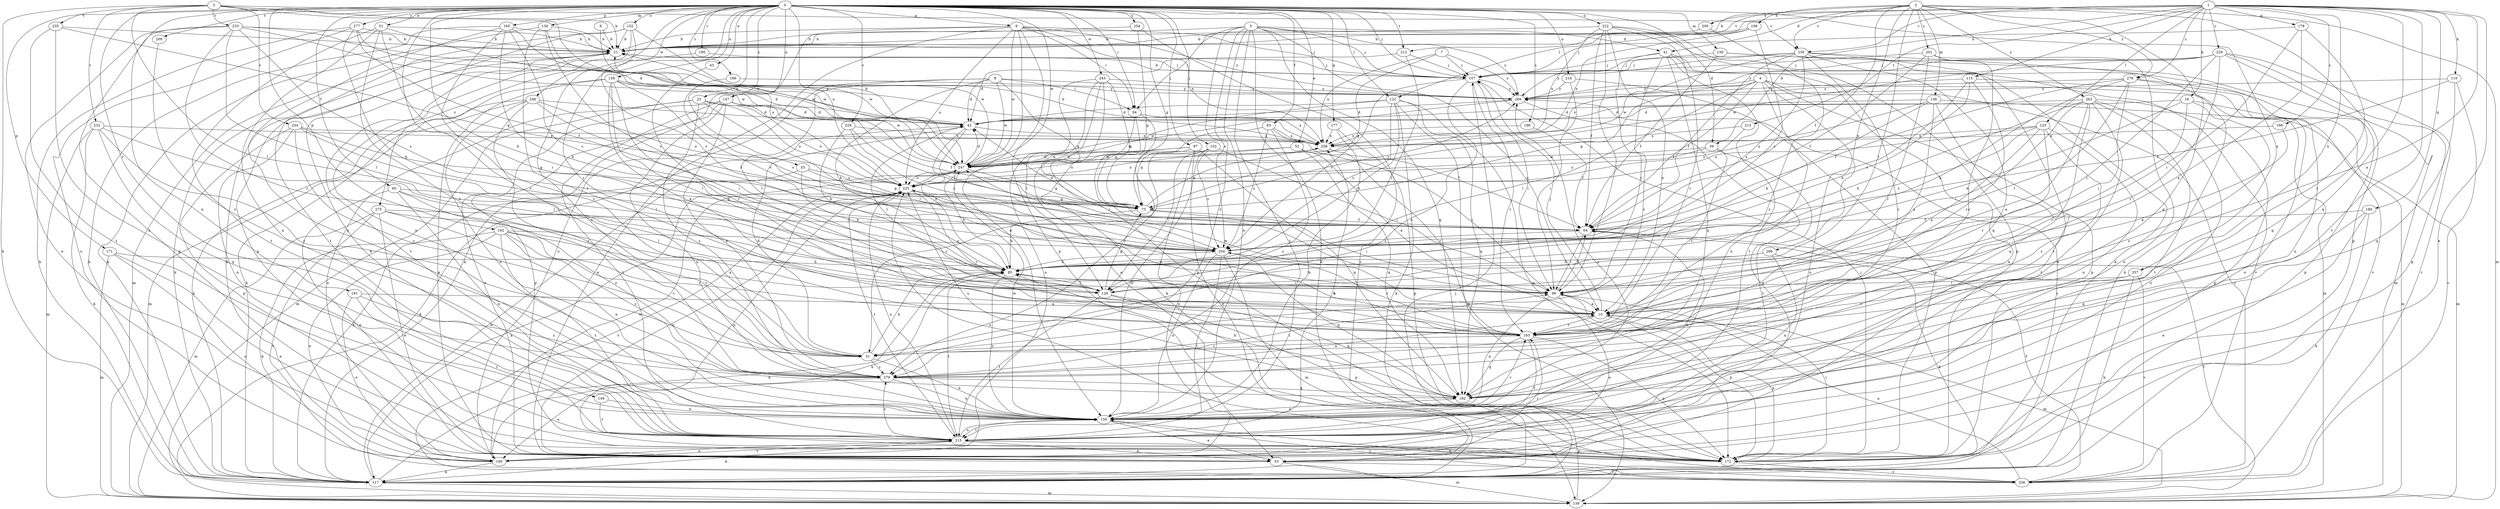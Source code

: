 strict digraph  {
0;
1;
2;
3;
4;
5;
6;
7;
8;
9;
10;
16;
21;
23;
31;
33;
39;
41;
42;
43;
51;
52;
53;
60;
63;
64;
75;
85;
94;
96;
97;
102;
107;
110;
115;
117;
122;
123;
128;
130;
136;
138;
139;
147;
149;
150;
152;
158;
160;
162;
165;
171;
172;
177;
178;
180;
182;
186;
190;
191;
193;
196;
198;
199;
200;
201;
204;
209;
212;
213;
215;
216;
222;
225;
228;
229;
230;
232;
233;
234;
235;
236;
243;
246;
247;
254;
257;
258;
263;
266;
269;
275;
277;
278;
279;
0 -> 9  [label=a];
0 -> 23  [label=c];
0 -> 31  [label=c];
0 -> 33  [label=d];
0 -> 39  [label=d];
0 -> 43  [label=e];
0 -> 51  [label=e];
0 -> 52  [label=e];
0 -> 60  [label=f];
0 -> 63  [label=f];
0 -> 75  [label=g];
0 -> 85  [label=h];
0 -> 94  [label=i];
0 -> 97  [label=j];
0 -> 102  [label=j];
0 -> 107  [label=j];
0 -> 122  [label=l];
0 -> 130  [label=m];
0 -> 136  [label=m];
0 -> 147  [label=n];
0 -> 149  [label=n];
0 -> 152  [label=o];
0 -> 158  [label=o];
0 -> 162  [label=p];
0 -> 165  [label=p];
0 -> 171  [label=p];
0 -> 177  [label=q];
0 -> 186  [label=r];
0 -> 190  [label=r];
0 -> 191  [label=r];
0 -> 193  [label=r];
0 -> 196  [label=s];
0 -> 209  [label=t];
0 -> 212  [label=t];
0 -> 216  [label=u];
0 -> 222  [label=u];
0 -> 225  [label=u];
0 -> 228  [label=v];
0 -> 243  [label=w];
0 -> 246  [label=w];
0 -> 247  [label=w];
0 -> 254  [label=x];
0 -> 257  [label=x];
0 -> 275  [label=z];
0 -> 277  [label=z];
1 -> 10  [label=a];
1 -> 16  [label=b];
1 -> 21  [label=b];
1 -> 39  [label=d];
1 -> 53  [label=e];
1 -> 110  [label=k];
1 -> 115  [label=k];
1 -> 122  [label=l];
1 -> 123  [label=l];
1 -> 178  [label=q];
1 -> 180  [label=q];
1 -> 182  [label=q];
1 -> 198  [label=s];
1 -> 212  [label=t];
1 -> 213  [label=t];
1 -> 215  [label=t];
1 -> 229  [label=v];
1 -> 230  [label=v];
1 -> 257  [label=x];
1 -> 278  [label=z];
2 -> 41  [label=d];
2 -> 64  [label=f];
2 -> 128  [label=l];
2 -> 138  [label=m];
2 -> 139  [label=m];
2 -> 172  [label=p];
2 -> 182  [label=q];
2 -> 199  [label=s];
2 -> 200  [label=s];
2 -> 201  [label=s];
2 -> 230  [label=v];
2 -> 263  [label=y];
2 -> 266  [label=y];
2 -> 278  [label=z];
3 -> 21  [label=b];
3 -> 117  [label=k];
3 -> 128  [label=l];
3 -> 230  [label=v];
3 -> 232  [label=v];
3 -> 233  [label=v];
3 -> 234  [label=v];
3 -> 235  [label=v];
3 -> 247  [label=w];
4 -> 64  [label=f];
4 -> 75  [label=g];
4 -> 128  [label=l];
4 -> 139  [label=m];
4 -> 150  [label=n];
4 -> 160  [label=o];
4 -> 172  [label=p];
4 -> 236  [label=v];
4 -> 258  [label=x];
4 -> 269  [label=y];
5 -> 10  [label=a];
5 -> 21  [label=b];
5 -> 41  [label=d];
5 -> 94  [label=i];
5 -> 107  [label=j];
5 -> 117  [label=k];
5 -> 150  [label=n];
5 -> 182  [label=q];
5 -> 204  [label=s];
5 -> 215  [label=t];
5 -> 269  [label=y];
5 -> 279  [label=z];
6 -> 21  [label=b];
6 -> 247  [label=w];
7 -> 75  [label=g];
7 -> 107  [label=j];
7 -> 258  [label=x];
7 -> 269  [label=y];
8 -> 42  [label=d];
8 -> 53  [label=e];
8 -> 75  [label=g];
8 -> 85  [label=h];
8 -> 94  [label=i];
8 -> 128  [label=l];
8 -> 247  [label=w];
8 -> 269  [label=y];
9 -> 21  [label=b];
9 -> 94  [label=i];
9 -> 107  [label=j];
9 -> 117  [label=k];
9 -> 150  [label=n];
9 -> 160  [label=o];
9 -> 172  [label=p];
9 -> 225  [label=u];
9 -> 247  [label=w];
9 -> 258  [label=x];
9 -> 269  [label=y];
10 -> 85  [label=h];
10 -> 107  [label=j];
10 -> 139  [label=m];
10 -> 172  [label=p];
10 -> 193  [label=r];
10 -> 247  [label=w];
16 -> 42  [label=d];
16 -> 85  [label=h];
16 -> 139  [label=m];
16 -> 193  [label=r];
16 -> 279  [label=z];
21 -> 107  [label=j];
21 -> 117  [label=k];
21 -> 139  [label=m];
21 -> 215  [label=t];
23 -> 42  [label=d];
23 -> 64  [label=f];
23 -> 96  [label=i];
23 -> 139  [label=m];
23 -> 160  [label=o];
23 -> 225  [label=u];
23 -> 279  [label=z];
31 -> 42  [label=d];
31 -> 85  [label=h];
31 -> 150  [label=n];
31 -> 279  [label=z];
33 -> 75  [label=g];
33 -> 85  [label=h];
33 -> 117  [label=k];
33 -> 225  [label=u];
39 -> 193  [label=r];
39 -> 215  [label=t];
39 -> 225  [label=u];
39 -> 247  [label=w];
41 -> 31  [label=c];
41 -> 53  [label=e];
41 -> 96  [label=i];
41 -> 107  [label=j];
41 -> 182  [label=q];
41 -> 215  [label=t];
41 -> 236  [label=v];
42 -> 21  [label=b];
42 -> 85  [label=h];
42 -> 96  [label=i];
42 -> 128  [label=l];
42 -> 258  [label=x];
43 -> 193  [label=r];
51 -> 21  [label=b];
51 -> 31  [label=c];
51 -> 96  [label=i];
51 -> 150  [label=n];
51 -> 215  [label=t];
51 -> 247  [label=w];
52 -> 10  [label=a];
52 -> 96  [label=i];
52 -> 182  [label=q];
52 -> 225  [label=u];
52 -> 247  [label=w];
53 -> 139  [label=m];
53 -> 225  [label=u];
53 -> 236  [label=v];
60 -> 53  [label=e];
60 -> 75  [label=g];
60 -> 128  [label=l];
60 -> 150  [label=n];
60 -> 279  [label=z];
63 -> 64  [label=f];
63 -> 75  [label=g];
63 -> 204  [label=s];
63 -> 258  [label=x];
63 -> 279  [label=z];
64 -> 42  [label=d];
64 -> 96  [label=i];
64 -> 150  [label=n];
64 -> 204  [label=s];
75 -> 64  [label=f];
75 -> 85  [label=h];
75 -> 96  [label=i];
75 -> 258  [label=x];
75 -> 269  [label=y];
85 -> 96  [label=i];
85 -> 128  [label=l];
85 -> 150  [label=n];
85 -> 215  [label=t];
94 -> 75  [label=g];
94 -> 117  [label=k];
94 -> 258  [label=x];
94 -> 279  [label=z];
96 -> 10  [label=a];
96 -> 53  [label=e];
96 -> 64  [label=f];
96 -> 150  [label=n];
96 -> 172  [label=p];
97 -> 31  [label=c];
97 -> 53  [label=e];
97 -> 160  [label=o];
97 -> 182  [label=q];
97 -> 225  [label=u];
97 -> 247  [label=w];
102 -> 96  [label=i];
102 -> 128  [label=l];
102 -> 150  [label=n];
102 -> 204  [label=s];
102 -> 247  [label=w];
107 -> 21  [label=b];
107 -> 31  [label=c];
107 -> 96  [label=i];
107 -> 193  [label=r];
107 -> 204  [label=s];
107 -> 269  [label=y];
110 -> 64  [label=f];
110 -> 182  [label=q];
110 -> 236  [label=v];
110 -> 269  [label=y];
115 -> 85  [label=h];
115 -> 160  [label=o];
115 -> 193  [label=r];
115 -> 204  [label=s];
115 -> 269  [label=y];
117 -> 85  [label=h];
117 -> 139  [label=m];
117 -> 247  [label=w];
117 -> 269  [label=y];
122 -> 42  [label=d];
122 -> 85  [label=h];
122 -> 117  [label=k];
122 -> 139  [label=m];
122 -> 172  [label=p];
122 -> 182  [label=q];
122 -> 204  [label=s];
122 -> 247  [label=w];
123 -> 10  [label=a];
123 -> 150  [label=n];
123 -> 193  [label=r];
123 -> 204  [label=s];
123 -> 225  [label=u];
123 -> 258  [label=x];
123 -> 279  [label=z];
128 -> 75  [label=g];
128 -> 172  [label=p];
128 -> 182  [label=q];
128 -> 215  [label=t];
130 -> 64  [label=f];
130 -> 107  [label=j];
130 -> 139  [label=m];
130 -> 236  [label=v];
136 -> 21  [label=b];
136 -> 117  [label=k];
136 -> 193  [label=r];
136 -> 204  [label=s];
136 -> 225  [label=u];
138 -> 10  [label=a];
138 -> 42  [label=d];
138 -> 85  [label=h];
138 -> 139  [label=m];
138 -> 215  [label=t];
138 -> 225  [label=u];
139 -> 42  [label=d];
139 -> 64  [label=f];
139 -> 107  [label=j];
147 -> 42  [label=d];
147 -> 53  [label=e];
147 -> 150  [label=n];
147 -> 172  [label=p];
147 -> 215  [label=t];
147 -> 225  [label=u];
147 -> 279  [label=z];
149 -> 150  [label=n];
149 -> 215  [label=t];
150 -> 53  [label=e];
150 -> 193  [label=r];
150 -> 215  [label=t];
150 -> 236  [label=v];
150 -> 247  [label=w];
150 -> 269  [label=y];
152 -> 21  [label=b];
152 -> 150  [label=n];
152 -> 172  [label=p];
152 -> 204  [label=s];
152 -> 215  [label=t];
152 -> 247  [label=w];
158 -> 10  [label=a];
158 -> 42  [label=d];
158 -> 53  [label=e];
158 -> 96  [label=i];
158 -> 117  [label=k];
158 -> 128  [label=l];
158 -> 204  [label=s];
158 -> 247  [label=w];
158 -> 269  [label=y];
160 -> 21  [label=b];
160 -> 85  [label=h];
160 -> 117  [label=k];
160 -> 193  [label=r];
160 -> 215  [label=t];
160 -> 247  [label=w];
162 -> 10  [label=a];
162 -> 31  [label=c];
162 -> 117  [label=k];
162 -> 160  [label=o];
162 -> 193  [label=r];
162 -> 204  [label=s];
162 -> 215  [label=t];
162 -> 279  [label=z];
165 -> 21  [label=b];
165 -> 31  [label=c];
165 -> 85  [label=h];
165 -> 117  [label=k];
165 -> 150  [label=n];
165 -> 204  [label=s];
165 -> 247  [label=w];
171 -> 53  [label=e];
171 -> 85  [label=h];
171 -> 139  [label=m];
171 -> 160  [label=o];
172 -> 96  [label=i];
172 -> 107  [label=j];
172 -> 225  [label=u];
172 -> 236  [label=v];
177 -> 150  [label=n];
177 -> 172  [label=p];
177 -> 258  [label=x];
178 -> 10  [label=a];
178 -> 21  [label=b];
178 -> 96  [label=i];
178 -> 193  [label=r];
180 -> 53  [label=e];
180 -> 64  [label=f];
180 -> 117  [label=k];
180 -> 182  [label=q];
182 -> 85  [label=h];
182 -> 150  [label=n];
182 -> 225  [label=u];
186 -> 204  [label=s];
186 -> 269  [label=y];
190 -> 107  [label=j];
190 -> 279  [label=z];
191 -> 10  [label=a];
191 -> 160  [label=o];
191 -> 215  [label=t];
191 -> 279  [label=z];
193 -> 31  [label=c];
193 -> 172  [label=p];
193 -> 182  [label=q];
193 -> 204  [label=s];
193 -> 215  [label=t];
193 -> 225  [label=u];
196 -> 64  [label=f];
196 -> 258  [label=x];
198 -> 10  [label=a];
198 -> 258  [label=x];
199 -> 21  [label=b];
199 -> 107  [label=j];
199 -> 204  [label=s];
199 -> 258  [label=x];
200 -> 21  [label=b];
200 -> 279  [label=z];
201 -> 31  [label=c];
201 -> 64  [label=f];
201 -> 107  [label=j];
201 -> 160  [label=o];
201 -> 193  [label=r];
204 -> 85  [label=h];
204 -> 139  [label=m];
204 -> 150  [label=n];
204 -> 182  [label=q];
204 -> 215  [label=t];
209 -> 279  [label=z];
212 -> 42  [label=d];
212 -> 107  [label=j];
212 -> 128  [label=l];
213 -> 225  [label=u];
213 -> 258  [label=x];
215 -> 21  [label=b];
215 -> 53  [label=e];
215 -> 117  [label=k];
215 -> 150  [label=n];
215 -> 160  [label=o];
215 -> 172  [label=p];
215 -> 225  [label=u];
215 -> 258  [label=x];
215 -> 279  [label=z];
216 -> 96  [label=i];
216 -> 172  [label=p];
216 -> 269  [label=y];
222 -> 10  [label=a];
222 -> 21  [label=b];
222 -> 64  [label=f];
222 -> 96  [label=i];
222 -> 117  [label=k];
222 -> 172  [label=p];
222 -> 193  [label=r];
222 -> 258  [label=x];
225 -> 75  [label=g];
225 -> 117  [label=k];
225 -> 172  [label=p];
225 -> 193  [label=r];
225 -> 215  [label=t];
225 -> 236  [label=v];
228 -> 64  [label=f];
228 -> 85  [label=h];
228 -> 204  [label=s];
228 -> 258  [label=x];
229 -> 107  [label=j];
229 -> 128  [label=l];
229 -> 172  [label=p];
229 -> 182  [label=q];
229 -> 193  [label=r];
229 -> 236  [label=v];
229 -> 247  [label=w];
229 -> 269  [label=y];
230 -> 31  [label=c];
230 -> 64  [label=f];
230 -> 107  [label=j];
230 -> 117  [label=k];
230 -> 182  [label=q];
230 -> 204  [label=s];
230 -> 215  [label=t];
230 -> 247  [label=w];
230 -> 269  [label=y];
232 -> 31  [label=c];
232 -> 117  [label=k];
232 -> 128  [label=l];
232 -> 139  [label=m];
232 -> 182  [label=q];
232 -> 258  [label=x];
233 -> 21  [label=b];
233 -> 53  [label=e];
233 -> 128  [label=l];
233 -> 172  [label=p];
233 -> 193  [label=r];
233 -> 204  [label=s];
233 -> 247  [label=w];
233 -> 258  [label=x];
234 -> 31  [label=c];
234 -> 75  [label=g];
234 -> 128  [label=l];
234 -> 150  [label=n];
234 -> 172  [label=p];
234 -> 258  [label=x];
235 -> 21  [label=b];
235 -> 75  [label=g];
235 -> 150  [label=n];
235 -> 215  [label=t];
236 -> 10  [label=a];
236 -> 64  [label=f];
236 -> 150  [label=n];
243 -> 53  [label=e];
243 -> 75  [label=g];
243 -> 128  [label=l];
243 -> 160  [label=o];
243 -> 172  [label=p];
243 -> 269  [label=y];
246 -> 42  [label=d];
246 -> 64  [label=f];
246 -> 117  [label=k];
246 -> 139  [label=m];
246 -> 150  [label=n];
246 -> 225  [label=u];
246 -> 279  [label=z];
247 -> 42  [label=d];
247 -> 75  [label=g];
247 -> 85  [label=h];
247 -> 225  [label=u];
254 -> 21  [label=b];
254 -> 75  [label=g];
254 -> 236  [label=v];
257 -> 117  [label=k];
257 -> 128  [label=l];
257 -> 193  [label=r];
257 -> 236  [label=v];
258 -> 21  [label=b];
258 -> 193  [label=r];
258 -> 247  [label=w];
263 -> 10  [label=a];
263 -> 42  [label=d];
263 -> 85  [label=h];
263 -> 96  [label=i];
263 -> 150  [label=n];
263 -> 160  [label=o];
263 -> 172  [label=p];
263 -> 182  [label=q];
263 -> 215  [label=t];
266 -> 85  [label=h];
266 -> 117  [label=k];
266 -> 128  [label=l];
266 -> 150  [label=n];
269 -> 42  [label=d];
269 -> 53  [label=e];
269 -> 225  [label=u];
275 -> 31  [label=c];
275 -> 53  [label=e];
275 -> 64  [label=f];
275 -> 139  [label=m];
275 -> 150  [label=n];
275 -> 236  [label=v];
277 -> 21  [label=b];
277 -> 42  [label=d];
277 -> 64  [label=f];
277 -> 85  [label=h];
277 -> 117  [label=k];
277 -> 160  [label=o];
278 -> 64  [label=f];
278 -> 85  [label=h];
278 -> 96  [label=i];
278 -> 128  [label=l];
278 -> 150  [label=n];
278 -> 172  [label=p];
278 -> 269  [label=y];
279 -> 10  [label=a];
279 -> 96  [label=i];
279 -> 150  [label=n];
279 -> 160  [label=o];
279 -> 182  [label=q];
}
